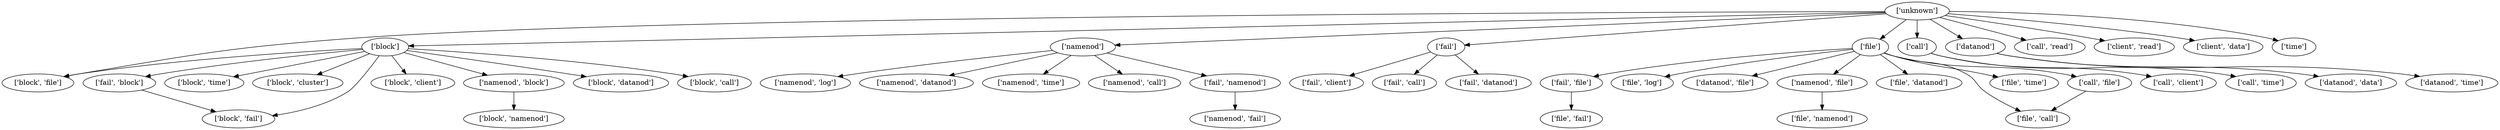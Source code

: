 strict digraph  {
	"['unknown']" -> "['block', 'file']";
	"['unknown']" -> "['block']";
	"['unknown']" -> "['namenod']";
	"['unknown']" -> "['fail']";
	"['unknown']" -> "['file']";
	"['unknown']" -> "['call']";
	"['unknown']" -> "['datanod']";
	"['unknown']" -> "['call', 'read']";
	"['unknown']" -> "['client', 'read']";
	"['unknown']" -> "['client', 'data']";
	"['unknown']" -> "['time']";
	"['block']" -> "['block', 'file']";
	"['block']" -> "['block', 'fail']";
	"['block']" -> "['block', 'client']";
	"['block']" -> "['namenod', 'block']";
	"['block']" -> "['block', 'datanod']";
	"['block']" -> "['block', 'call']";
	"['block']" -> "['fail', 'block']";
	"['block']" -> "['block', 'time']";
	"['block']" -> "['block', 'cluster']";
	"['namenod']" -> "['namenod', 'datanod']";
	"['namenod']" -> "['namenod', 'time']";
	"['namenod']" -> "['namenod', 'call']";
	"['namenod']" -> "['fail', 'namenod']";
	"['namenod']" -> "['namenod', 'log']";
	"['fail']" -> "['fail', 'call']";
	"['fail']" -> "['fail', 'datanod']";
	"['fail']" -> "['fail', 'client']";
	"['file']" -> "['namenod', 'file']";
	"['file']" -> "['file', 'datanod']";
	"['file']" -> "['file', 'call']";
	"['file']" -> "['file', 'time']";
	"['file']" -> "['fail', 'file']";
	"['file']" -> "['call', 'file']";
	"['file']" -> "['file', 'log']";
	"['file']" -> "['datanod', 'file']";
	"['namenod', 'block']" -> "['block', 'namenod']";
	"['namenod', 'file']" -> "['file', 'namenod']";
	"['call']" -> "['call', 'time']";
	"['call']" -> "['call', 'client']";
	"['datanod']" -> "['datanod', 'time']";
	"['datanod']" -> "['datanod', 'data']";
	"['fail', 'block']" -> "['block', 'fail']";
	"['fail', 'file']" -> "['file', 'fail']";
	"['call', 'file']" -> "['file', 'call']";
	"['fail', 'namenod']" -> "['namenod', 'fail']";
}
